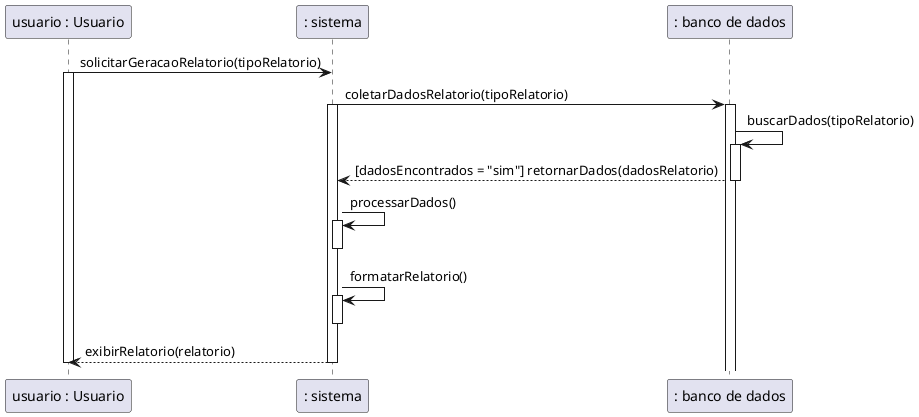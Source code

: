 @startuml
' GERAR RELATÓRIOS

"usuario : Usuario" as usuario -> ": sistema" as sistema : solicitarGeracaoRelatorio(tipoRelatorio)
activate usuario

sistema -> ": banco de dados" as bd: coletarDadosRelatorio(tipoRelatorio)
activate sistema
activate bd

bd -> bd: buscarDados(tipoRelatorio)
activate bd

bd --> sistema: [dadosEncontrados = "sim"] retornarDados(dadosRelatorio)
deactivate bd

sistema -> sistema: processarDados()
activate sistema

deactivate sistema

sistema -> sistema: formatarRelatorio()
activate sistema

deactivate sistema

sistema --> usuario: exibirRelatorio(relatorio)
deactivate sistema

deactivate usuario

@enduml